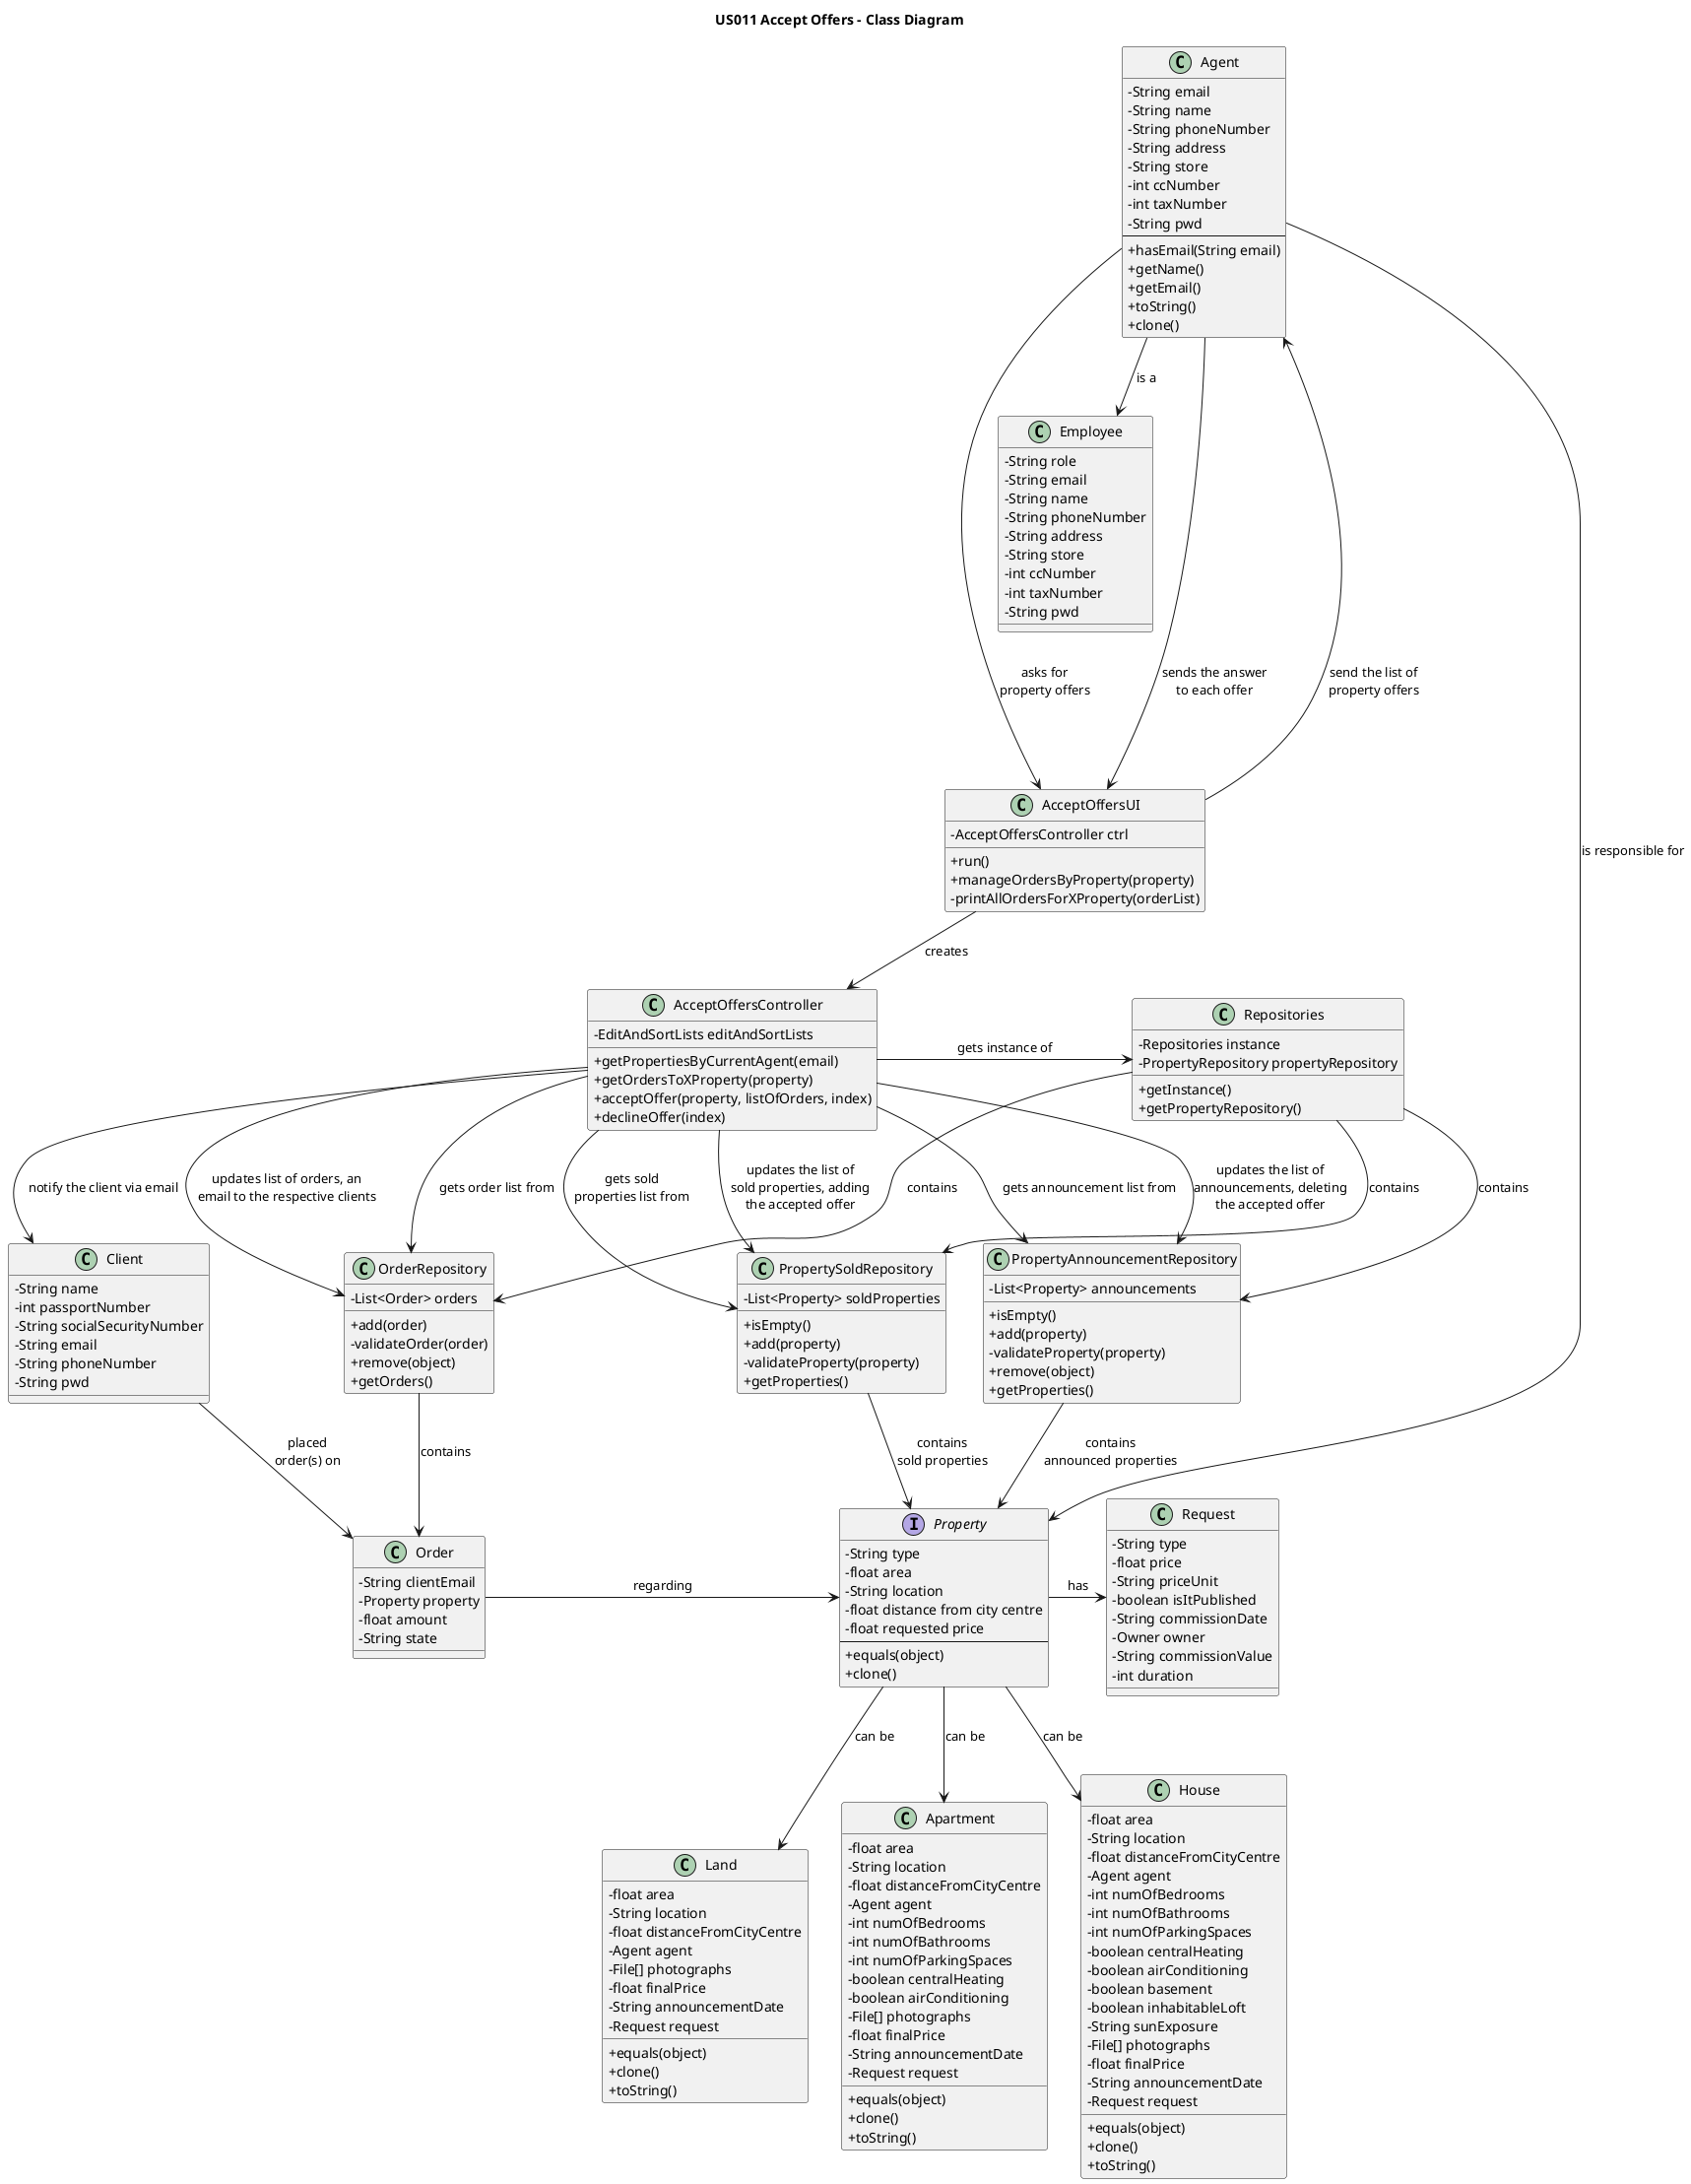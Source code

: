 @startuml
'skinparam monochrome true
skinparam packageStyle rectangle
skinparam shadowing false
'skinparam linetype orto

skinparam classAttributeIconSize 0

title US011 Accept Offers - Class Diagram

'left to right direction
class PropertyAnnouncementRepository {
-List<Property> announcements
___
+isEmpty()
+add(property)
-validateProperty(property)
+remove(object)
+getProperties()
}

class PropertySoldRepository {
-List<Property> soldProperties
___
+isEmpty()
+add(property)
-validateProperty(property)
+getProperties()
}

class OrderRepository {
-List<Order> orders
___
+add(order)
-validateOrder(order)
+remove(object)
+getOrders()
}

class Employee {
-String role
-String email
-String name
-String phoneNumber
-String address
-String store
-int ccNumber
-int taxNumber
-String pwd
}

class Order {
-String clientEmail
-Property property
-float amount
-String state
}

class Agent {
-String email
-String name
-String phoneNumber
-String address
-String store
-int ccNumber
-int taxNumber
-String pwd
----
+hasEmail(String email)
+getName()
+getEmail()
+toString()
+clone()
}

class Client {
-String name
-int passportNumber
-String socialSecurityNumber
-String email
-String phoneNumber
-String pwd
}

interface Property{
-String type
-float area
-String location
-float distance from city centre
-float requested price
---
+equals(object)
+clone()
}

class AcceptOffersUI {
-AcceptOffersController ctrl
___
+run()
+manageOrdersByProperty(property)
-printAllOrdersForXProperty(orderList)
}

class AcceptOffersController{
-EditAndSortLists editAndSortLists
___
+getPropertiesByCurrentAgent(email)
+getOrdersToXProperty(property)
+acceptOffer(property, listOfOrders, index)
+declineOffer(index)
}

class Repositories {
-Repositories instance
-PropertyRepository propertyRepository
___
+getInstance()
+getPropertyRepository()
}

class Request{
-String type
-float price
-String priceUnit
-boolean isItPublished
-String commissionDate
-Owner owner
-String commissionValue
-int duration
}

class Land{
-float area
-String location
-float distanceFromCityCentre
-Agent agent
-File[] photographs
-float finalPrice
-String announcementDate
-Request request
___
+equals(object)
+clone()
+toString()
}

class Apartment {
-float area
-String location
-float distanceFromCityCentre
-Agent agent
-int numOfBedrooms
-int numOfBathrooms
-int numOfParkingSpaces
-boolean centralHeating
-boolean airConditioning
-File[] photographs
-float finalPrice
-String announcementDate
-Request request
___
+equals(object)
+clone()
+toString()
}

class House {
-float area
-String location
-float distanceFromCityCentre
-Agent agent
-int numOfBedrooms
-int numOfBathrooms
-int numOfParkingSpaces
-boolean centralHeating
-boolean airConditioning
-boolean basement
-boolean inhabitableLoft
-String sunExposure
-File[] photographs
-float finalPrice
-String announcementDate
-Request request
___
+equals(object)
+clone()
+toString()
}


Agent ----> AcceptOffersUI : asks for\nproperty offers
AcceptOffersUI --> Agent: send the list of\nproperty offers
AcceptOffersController -> OrderRepository : updates list of orders, an\nemail to the respective clients

Agent --> AcceptOffersUI: sends the answer\nto each offer
AcceptOffersUI --> AcceptOffersController : creates
AcceptOffersController -> Repositories : gets instance of
Repositories --> OrderRepository : contains
Repositories --> PropertySoldRepository : contains
Repositories --> PropertyAnnouncementRepository : contains

AcceptOffersController -> OrderRepository : gets order list from
AcceptOffersController -> PropertyAnnouncementRepository : gets announcement list from
AcceptOffersController -> PropertySoldRepository : gets sold\nproperties list from

AcceptOffersController --> Client: notify the client via email

AcceptOffersController --> PropertyAnnouncementRepository : updates the list of\nannouncements, deleting\nthe accepted offer
AcceptOffersController --> PropertySoldRepository : updates the list of\nsold properties, adding\nthe accepted offer

Agent --> Employee : is a

Client --> Order : placed\norder(s) on

Order -> Property : regarding

Agent --> Property : is responsible for

PropertyAnnouncementRepository --> Property : contains\nannounced properties
PropertySoldRepository --> Property : contains\nsold properties
OrderRepository --> Order : contains

Property -> Request : has

Property --> Apartment : can be
Property --> Land : can be
Property --> House : can be

@enduml